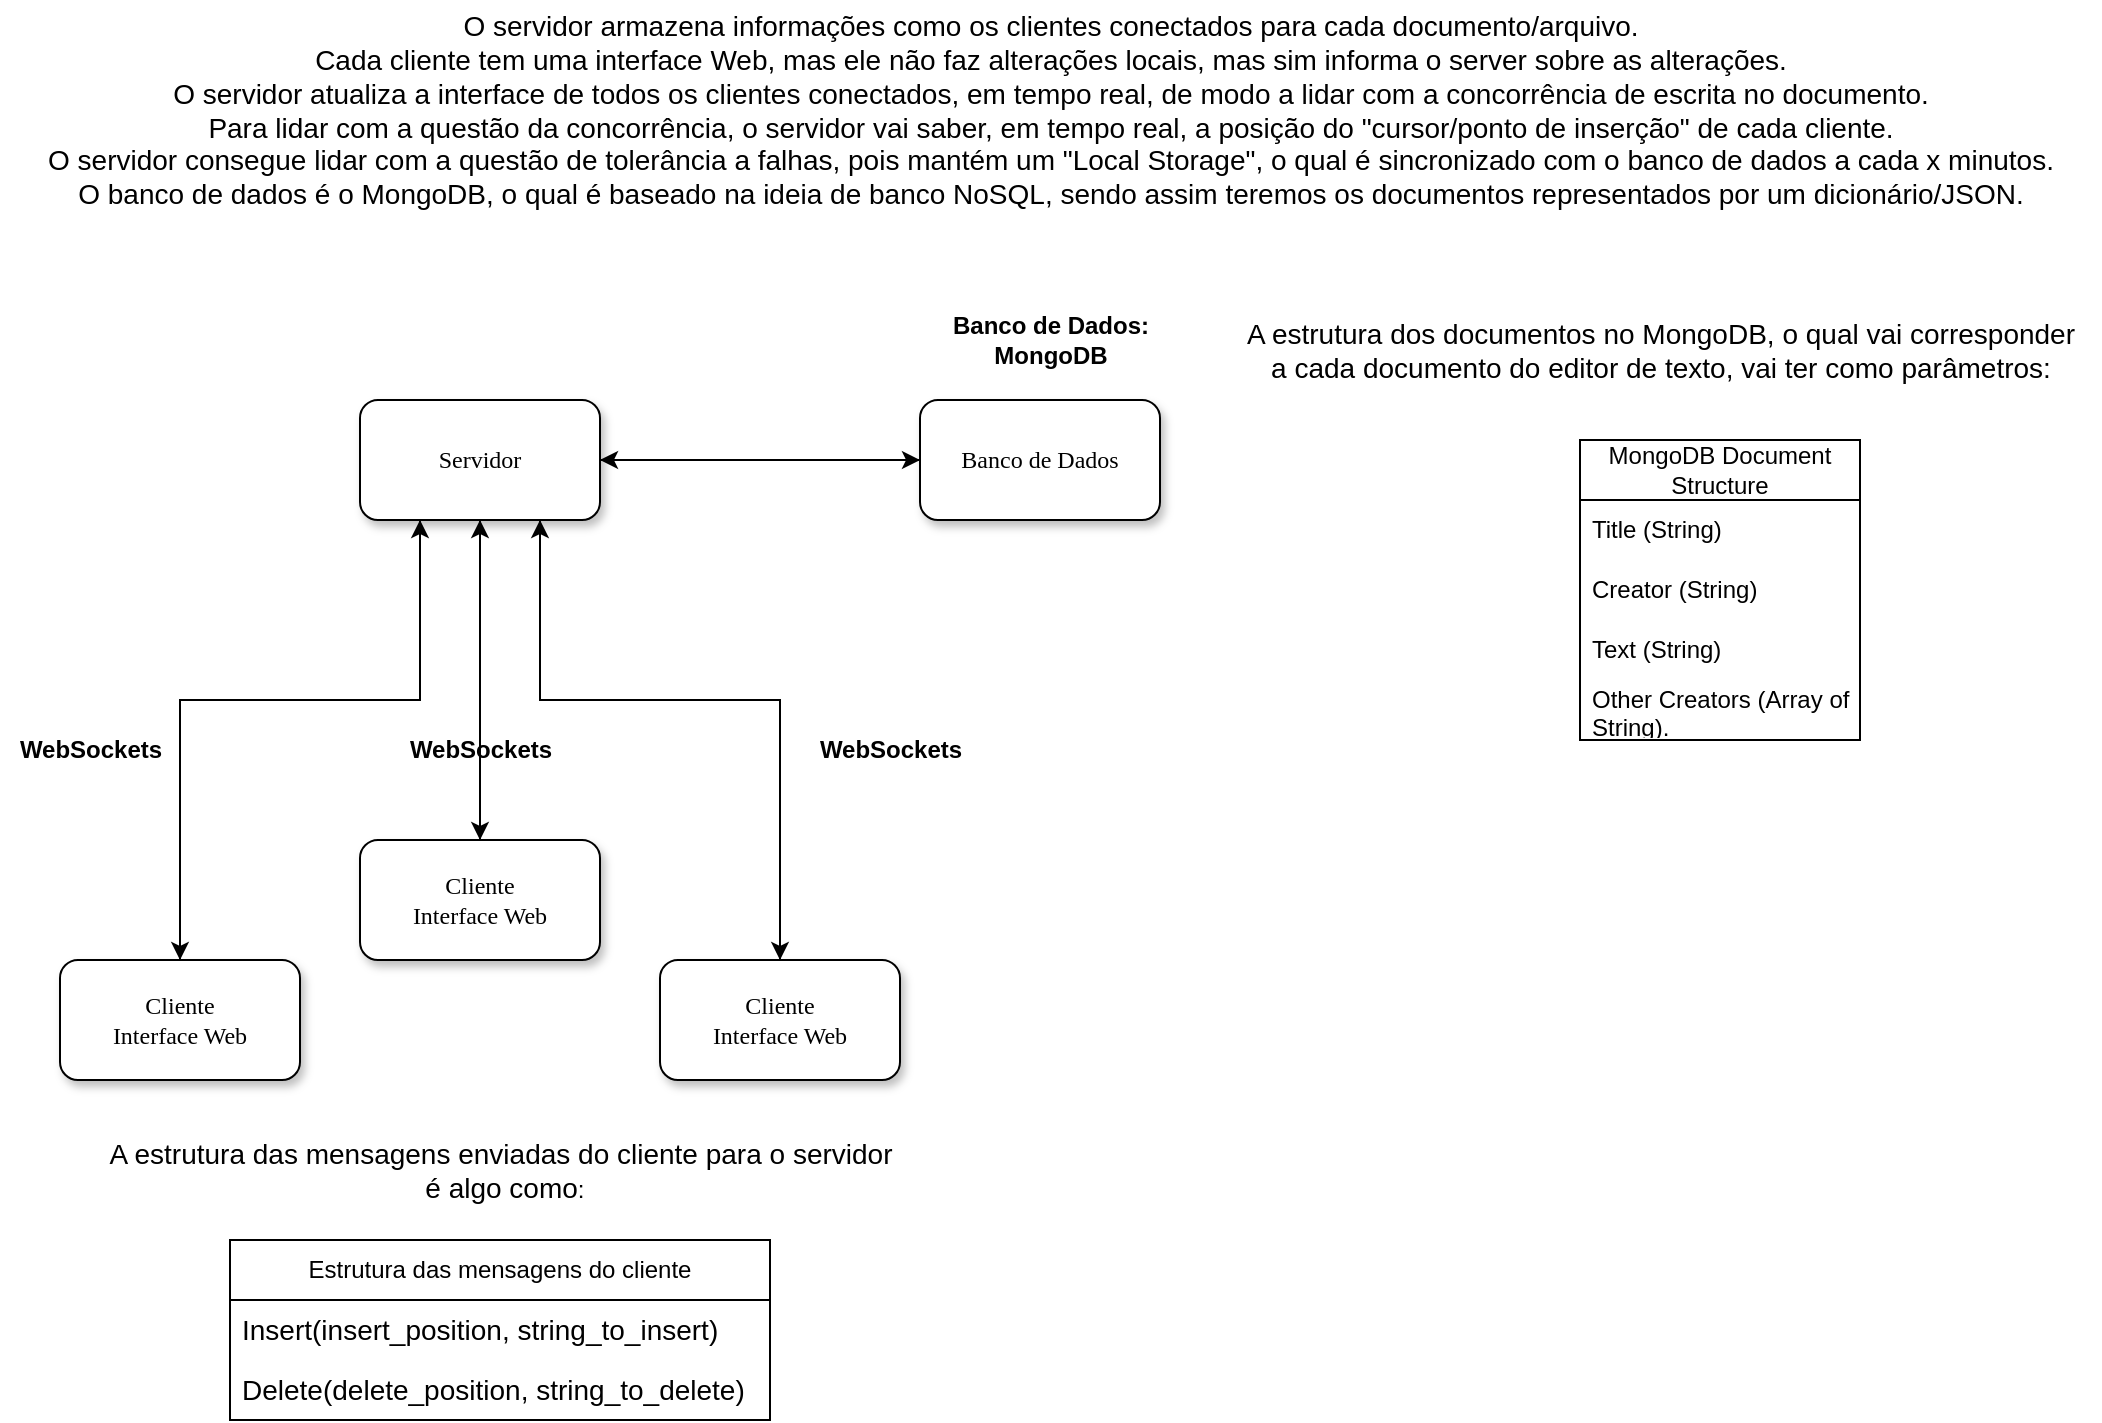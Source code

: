 <mxfile version="21.3.6" type="device">
  <diagram name="Page-1" id="10a91c8b-09ff-31b1-d368-03940ed4cc9e">
    <mxGraphModel dx="1434" dy="793" grid="1" gridSize="10" guides="1" tooltips="1" connect="1" arrows="1" fold="1" page="1" pageScale="1" pageWidth="1100" pageHeight="850" background="none" math="0" shadow="0">
      <root>
        <mxCell id="0" />
        <mxCell id="1" parent="0" />
        <mxCell id="jALM0ebqb3fD8H6m7I_R-2" style="edgeStyle=orthogonalEdgeStyle;rounded=0;orthogonalLoop=1;jettySize=auto;html=1;exitX=0;exitY=0.5;exitDx=0;exitDy=0;entryX=1;entryY=0.5;entryDx=0;entryDy=0;" parent="1" source="62893188c0fa7362-1" target="62893188c0fa7362-2" edge="1">
          <mxGeometry relative="1" as="geometry">
            <mxPoint x="330" y="290" as="targetPoint" />
          </mxGeometry>
        </mxCell>
        <mxCell id="62893188c0fa7362-1" value="Banco de Dados" style="whiteSpace=wrap;html=1;rounded=1;shadow=1;labelBackgroundColor=none;strokeWidth=1;fontFamily=Verdana;fontSize=12;align=center;" parent="1" vertex="1">
          <mxGeometry x="490" y="250" width="120" height="60" as="geometry" />
        </mxCell>
        <mxCell id="jALM0ebqb3fD8H6m7I_R-1" style="edgeStyle=orthogonalEdgeStyle;rounded=0;orthogonalLoop=1;jettySize=auto;html=1;exitX=1;exitY=0.5;exitDx=0;exitDy=0;entryX=0;entryY=0.5;entryDx=0;entryDy=0;" parent="1" source="62893188c0fa7362-2" target="62893188c0fa7362-1" edge="1">
          <mxGeometry relative="1" as="geometry" />
        </mxCell>
        <mxCell id="jALM0ebqb3fD8H6m7I_R-4" style="edgeStyle=orthogonalEdgeStyle;rounded=0;orthogonalLoop=1;jettySize=auto;html=1;exitX=0.25;exitY=1;exitDx=0;exitDy=0;entryX=0.5;entryY=0;entryDx=0;entryDy=0;" parent="1" source="62893188c0fa7362-2" target="62893188c0fa7362-12" edge="1">
          <mxGeometry relative="1" as="geometry">
            <Array as="points">
              <mxPoint x="240" y="400" />
              <mxPoint x="120" y="400" />
            </Array>
          </mxGeometry>
        </mxCell>
        <mxCell id="jALM0ebqb3fD8H6m7I_R-9" style="edgeStyle=orthogonalEdgeStyle;rounded=0;orthogonalLoop=1;jettySize=auto;html=1;exitX=0.75;exitY=1;exitDx=0;exitDy=0;" parent="1" source="62893188c0fa7362-2" target="jALM0ebqb3fD8H6m7I_R-3" edge="1">
          <mxGeometry relative="1" as="geometry">
            <Array as="points">
              <mxPoint x="300" y="400" />
              <mxPoint x="420" y="400" />
            </Array>
          </mxGeometry>
        </mxCell>
        <mxCell id="jALM0ebqb3fD8H6m7I_R-11" style="edgeStyle=orthogonalEdgeStyle;rounded=0;orthogonalLoop=1;jettySize=auto;html=1;exitX=0.5;exitY=1;exitDx=0;exitDy=0;entryX=0.5;entryY=0;entryDx=0;entryDy=0;" parent="1" source="62893188c0fa7362-2" target="62893188c0fa7362-13" edge="1">
          <mxGeometry relative="1" as="geometry" />
        </mxCell>
        <mxCell id="62893188c0fa7362-2" value="&lt;span&gt;Servidor&lt;/span&gt;" style="whiteSpace=wrap;html=1;rounded=1;shadow=1;labelBackgroundColor=none;strokeWidth=1;fontFamily=Verdana;fontSize=12;align=center;" parent="1" vertex="1">
          <mxGeometry x="210" y="250" width="120" height="60" as="geometry" />
        </mxCell>
        <mxCell id="jALM0ebqb3fD8H6m7I_R-5" style="edgeStyle=orthogonalEdgeStyle;rounded=0;orthogonalLoop=1;jettySize=auto;html=1;exitX=0.5;exitY=0;exitDx=0;exitDy=0;entryX=0.25;entryY=1;entryDx=0;entryDy=0;" parent="1" source="62893188c0fa7362-12" target="62893188c0fa7362-2" edge="1">
          <mxGeometry relative="1" as="geometry">
            <Array as="points">
              <mxPoint x="120" y="400" />
              <mxPoint x="240" y="400" />
            </Array>
          </mxGeometry>
        </mxCell>
        <mxCell id="62893188c0fa7362-12" value="Cliente&lt;br style=&quot;border-color: var(--border-color);&quot;&gt;Interface Web" style="whiteSpace=wrap;html=1;rounded=1;shadow=1;labelBackgroundColor=none;strokeWidth=1;fontFamily=Verdana;fontSize=12;align=center;" parent="1" vertex="1">
          <mxGeometry x="60" y="530" width="120" height="60" as="geometry" />
        </mxCell>
        <mxCell id="jALM0ebqb3fD8H6m7I_R-6" style="edgeStyle=orthogonalEdgeStyle;rounded=0;orthogonalLoop=1;jettySize=auto;html=1;exitX=0.5;exitY=0;exitDx=0;exitDy=0;entryX=0.5;entryY=1;entryDx=0;entryDy=0;" parent="1" source="62893188c0fa7362-13" target="62893188c0fa7362-2" edge="1">
          <mxGeometry relative="1" as="geometry" />
        </mxCell>
        <mxCell id="62893188c0fa7362-13" value="&lt;span&gt;Cliente&lt;br&gt;Interface Web&lt;br&gt;&lt;/span&gt;" style="whiteSpace=wrap;html=1;rounded=1;shadow=1;labelBackgroundColor=none;strokeWidth=1;fontFamily=Verdana;fontSize=12;align=center;" parent="1" vertex="1">
          <mxGeometry x="210" y="470" width="120" height="60" as="geometry" />
        </mxCell>
        <mxCell id="jALM0ebqb3fD8H6m7I_R-8" style="edgeStyle=orthogonalEdgeStyle;rounded=0;orthogonalLoop=1;jettySize=auto;html=1;exitX=0.5;exitY=0;exitDx=0;exitDy=0;entryX=0.75;entryY=1;entryDx=0;entryDy=0;" parent="1" source="jALM0ebqb3fD8H6m7I_R-3" target="62893188c0fa7362-2" edge="1">
          <mxGeometry relative="1" as="geometry">
            <mxPoint x="300" y="330" as="targetPoint" />
            <Array as="points">
              <mxPoint x="420" y="400" />
              <mxPoint x="300" y="400" />
            </Array>
          </mxGeometry>
        </mxCell>
        <mxCell id="jALM0ebqb3fD8H6m7I_R-3" value="Cliente&lt;br style=&quot;border-color: var(--border-color);&quot;&gt;Interface Web" style="whiteSpace=wrap;html=1;rounded=1;shadow=1;labelBackgroundColor=none;strokeWidth=1;fontFamily=Verdana;fontSize=12;align=center;" parent="1" vertex="1">
          <mxGeometry x="360" y="530" width="120" height="60" as="geometry" />
        </mxCell>
        <mxCell id="jALM0ebqb3fD8H6m7I_R-12" value="&lt;div&gt;&lt;b&gt;Banco de Dados:&lt;/b&gt;&lt;b&gt;&lt;br&gt;&lt;/b&gt;&lt;/div&gt;&lt;div&gt;&lt;b&gt;MongoDB&lt;/b&gt;&lt;/div&gt;" style="text;html=1;align=center;verticalAlign=middle;resizable=0;points=[];autosize=1;strokeColor=none;fillColor=none;" parent="1" vertex="1">
          <mxGeometry x="495" y="200" width="120" height="40" as="geometry" />
        </mxCell>
        <mxCell id="jALM0ebqb3fD8H6m7I_R-15" value="&lt;b&gt;WebSockets&lt;/b&gt;" style="text;html=1;align=center;verticalAlign=middle;resizable=0;points=[];autosize=1;strokeColor=none;fillColor=none;" parent="1" vertex="1">
          <mxGeometry x="30" y="410" width="90" height="30" as="geometry" />
        </mxCell>
        <mxCell id="jALM0ebqb3fD8H6m7I_R-16" value="&lt;b&gt;WebSockets&lt;/b&gt;" style="text;html=1;align=center;verticalAlign=middle;resizable=0;points=[];autosize=1;strokeColor=none;fillColor=none;" parent="1" vertex="1">
          <mxGeometry x="225" y="410" width="90" height="30" as="geometry" />
        </mxCell>
        <mxCell id="jALM0ebqb3fD8H6m7I_R-18" value="&lt;b&gt;WebSockets&lt;/b&gt;" style="text;html=1;align=center;verticalAlign=middle;resizable=0;points=[];autosize=1;strokeColor=none;fillColor=none;" parent="1" vertex="1">
          <mxGeometry x="430" y="410" width="90" height="30" as="geometry" />
        </mxCell>
        <mxCell id="jALM0ebqb3fD8H6m7I_R-19" value="&lt;div style=&quot;font-size: 14px;&quot;&gt;&lt;font style=&quot;font-size: 14px;&quot;&gt;O servidor armazena informações como os clientes conectados para cada documento/arquivo.&lt;/font&gt;&lt;/div&gt;&lt;div style=&quot;font-size: 14px;&quot;&gt;&lt;font style=&quot;font-size: 14px;&quot;&gt;Cada cliente tem uma interface Web, mas ele não faz alterações locais, mas sim informa o server sobre as alterações.&lt;font style=&quot;font-size: 14px;&quot;&gt;&lt;br&gt;&lt;/font&gt;&lt;/font&gt;&lt;/div&gt;&lt;div style=&quot;font-size: 14px;&quot;&gt;&lt;font style=&quot;font-size: 14px;&quot;&gt;&lt;font style=&quot;font-size: 14px;&quot;&gt;O servidor atualiza a interface de todos os clientes conectados, em tempo real, de modo a lidar com a concorrência de escrita no documento.&lt;br&gt;&lt;/font&gt;&lt;/font&gt; &lt;/div&gt;&lt;div style=&quot;font-size: 14px;&quot;&gt;&lt;font style=&quot;font-size: 14px;&quot;&gt;Para lidar com a questão da concorrência, o servidor vai saber, em tempo real, a posição do &quot;cursor/ponto de inserção&quot; de cada cliente.&lt;font style=&quot;font-size: 14px;&quot;&gt;&lt;br&gt;&lt;/font&gt;&lt;/font&gt;&lt;/div&gt;&lt;div style=&quot;font-size: 14px;&quot;&gt;O servidor consegue lidar com a questão de tolerância a falhas, pois mantém um &quot;Local Storage&quot;, o qual é sincronizado com o banco de dados a cada x minutos.&lt;/div&gt;&lt;div style=&quot;font-size: 14px;&quot;&gt;O banco de dados é o MongoDB, o qual é baseado na ideia de banco NoSQL, sendo assim teremos os documentos representados por um dicionário/JSON.&lt;br&gt;&lt;/div&gt;" style="text;html=1;align=center;verticalAlign=middle;resizable=0;points=[];autosize=1;strokeColor=none;fillColor=none;" parent="1" vertex="1">
          <mxGeometry x="40" y="50" width="1030" height="110" as="geometry" />
        </mxCell>
        <mxCell id="oJjyc3auWsRqx49h7ajU-8" value="&lt;div style=&quot;font-size: 14px;&quot;&gt;&lt;font style=&quot;font-size: 14px;&quot;&gt;A estrutura dos documentos no MongoDB, o qual vai corresponder &lt;br&gt;&lt;/font&gt;&lt;/div&gt;&lt;div style=&quot;font-size: 14px;&quot;&gt;&lt;font style=&quot;font-size: 14px;&quot;&gt;a cada documento do editor de texto, vai ter como parâmetros: &lt;/font&gt;&lt;/div&gt;" style="text;html=1;align=center;verticalAlign=middle;resizable=0;points=[];autosize=1;strokeColor=none;fillColor=none;" parent="1" vertex="1">
          <mxGeometry x="640" y="200" width="440" height="50" as="geometry" />
        </mxCell>
        <mxCell id="2yWkStblvhMHeJZzac43-1" value="&lt;div style=&quot;font-size: 14px;&quot;&gt;&lt;font style=&quot;font-size: 14px;&quot;&gt;A estrutura das mensagens enviadas do cliente para o servidor&lt;br&gt;&lt;/font&gt;&lt;/div&gt;&lt;div&gt;&lt;font style=&quot;font-size: 14px;&quot;&gt;&amp;nbsp;é algo como&lt;/font&gt;:&lt;/div&gt;" style="text;html=1;align=center;verticalAlign=middle;resizable=0;points=[];autosize=1;strokeColor=none;fillColor=none;" vertex="1" parent="1">
          <mxGeometry x="70" y="610" width="420" height="50" as="geometry" />
        </mxCell>
        <mxCell id="2yWkStblvhMHeJZzac43-2" value="Estrutura das mensagens do cliente" style="swimlane;fontStyle=0;childLayout=stackLayout;horizontal=1;startSize=30;horizontalStack=0;resizeParent=1;resizeParentMax=0;resizeLast=0;collapsible=1;marginBottom=0;whiteSpace=wrap;html=1;" vertex="1" parent="1">
          <mxGeometry x="145" y="670" width="270" height="90" as="geometry" />
        </mxCell>
        <mxCell id="2yWkStblvhMHeJZzac43-3" value="&lt;font style=&quot;font-size: 14px;&quot;&gt;&lt;font style=&quot;font-size: 14px;&quot;&gt;Insert(insert_position, string_to_insert)&lt;/font&gt;&lt;/font&gt;" style="text;strokeColor=none;fillColor=none;align=left;verticalAlign=middle;spacingLeft=4;spacingRight=4;overflow=hidden;points=[[0,0.5],[1,0.5]];portConstraint=eastwest;rotatable=0;whiteSpace=wrap;html=1;" vertex="1" parent="2yWkStblvhMHeJZzac43-2">
          <mxGeometry y="30" width="270" height="30" as="geometry" />
        </mxCell>
        <mxCell id="2yWkStblvhMHeJZzac43-4" value="&lt;font style=&quot;font-size: 14px;&quot;&gt;&lt;font style=&quot;font-size: 14px;&quot;&gt;Delete(delete_position, string_to_&lt;/font&gt;&lt;/font&gt;&lt;font style=&quot;font-size: 14px;&quot;&gt;&lt;font style=&quot;font-size: 14px;&quot;&gt;delete&lt;/font&gt;&lt;/font&gt;&lt;font style=&quot;font-size: 14px;&quot;&gt;&lt;font style=&quot;font-size: 14px;&quot;&gt;)&lt;/font&gt;&lt;/font&gt;" style="text;strokeColor=none;fillColor=none;align=left;verticalAlign=middle;spacingLeft=4;spacingRight=4;overflow=hidden;points=[[0,0.5],[1,0.5]];portConstraint=eastwest;rotatable=0;whiteSpace=wrap;html=1;" vertex="1" parent="2yWkStblvhMHeJZzac43-2">
          <mxGeometry y="60" width="270" height="30" as="geometry" />
        </mxCell>
        <mxCell id="2yWkStblvhMHeJZzac43-9" value="MongoDB Document Structure" style="swimlane;fontStyle=0;childLayout=stackLayout;horizontal=1;startSize=30;horizontalStack=0;resizeParent=1;resizeParentMax=0;resizeLast=0;collapsible=1;marginBottom=0;whiteSpace=wrap;html=1;" vertex="1" parent="1">
          <mxGeometry x="820" y="270" width="140" height="150" as="geometry" />
        </mxCell>
        <mxCell id="2yWkStblvhMHeJZzac43-10" value="Title (String)" style="text;strokeColor=none;fillColor=none;align=left;verticalAlign=middle;spacingLeft=4;spacingRight=4;overflow=hidden;points=[[0,0.5],[1,0.5]];portConstraint=eastwest;rotatable=0;whiteSpace=wrap;html=1;" vertex="1" parent="2yWkStblvhMHeJZzac43-9">
          <mxGeometry y="30" width="140" height="30" as="geometry" />
        </mxCell>
        <mxCell id="2yWkStblvhMHeJZzac43-11" value="Creator (String)" style="text;strokeColor=none;fillColor=none;align=left;verticalAlign=middle;spacingLeft=4;spacingRight=4;overflow=hidden;points=[[0,0.5],[1,0.5]];portConstraint=eastwest;rotatable=0;whiteSpace=wrap;html=1;" vertex="1" parent="2yWkStblvhMHeJZzac43-9">
          <mxGeometry y="60" width="140" height="30" as="geometry" />
        </mxCell>
        <mxCell id="2yWkStblvhMHeJZzac43-12" value="Text  (String)" style="text;strokeColor=none;fillColor=none;align=left;verticalAlign=middle;spacingLeft=4;spacingRight=4;overflow=hidden;points=[[0,0.5],[1,0.5]];portConstraint=eastwest;rotatable=0;whiteSpace=wrap;html=1;" vertex="1" parent="2yWkStblvhMHeJZzac43-9">
          <mxGeometry y="90" width="140" height="30" as="geometry" />
        </mxCell>
        <mxCell id="2yWkStblvhMHeJZzac43-13" value="Other Creators (Array of String)." style="text;strokeColor=none;fillColor=none;align=left;verticalAlign=middle;spacingLeft=4;spacingRight=4;overflow=hidden;points=[[0,0.5],[1,0.5]];portConstraint=eastwest;rotatable=0;whiteSpace=wrap;html=1;" vertex="1" parent="2yWkStblvhMHeJZzac43-9">
          <mxGeometry y="120" width="140" height="30" as="geometry" />
        </mxCell>
      </root>
    </mxGraphModel>
  </diagram>
</mxfile>
